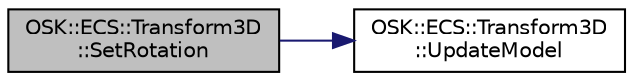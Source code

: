 digraph "OSK::ECS::Transform3D::SetRotation"
{
 // LATEX_PDF_SIZE
  edge [fontname="Helvetica",fontsize="10",labelfontname="Helvetica",labelfontsize="10"];
  node [fontname="Helvetica",fontsize="10",shape=record];
  rankdir="LR";
  Node1 [label="OSK::ECS::Transform3D\l::SetRotation",height=0.2,width=0.4,color="black", fillcolor="grey75", style="filled", fontcolor="black",tooltip="Establece la rotación."];
  Node1 -> Node2 [color="midnightblue",fontsize="10",style="solid",fontname="Helvetica"];
  Node2 [label="OSK::ECS::Transform3D\l::UpdateModel",height=0.2,width=0.4,color="black", fillcolor="white", style="filled",URL="$class_o_s_k_1_1_e_c_s_1_1_transform3_d.html#a64ea91f4fb800524683b5f0332e562cb",tooltip="Actualiza la matriz modelo, y la de sus hijos."];
}
